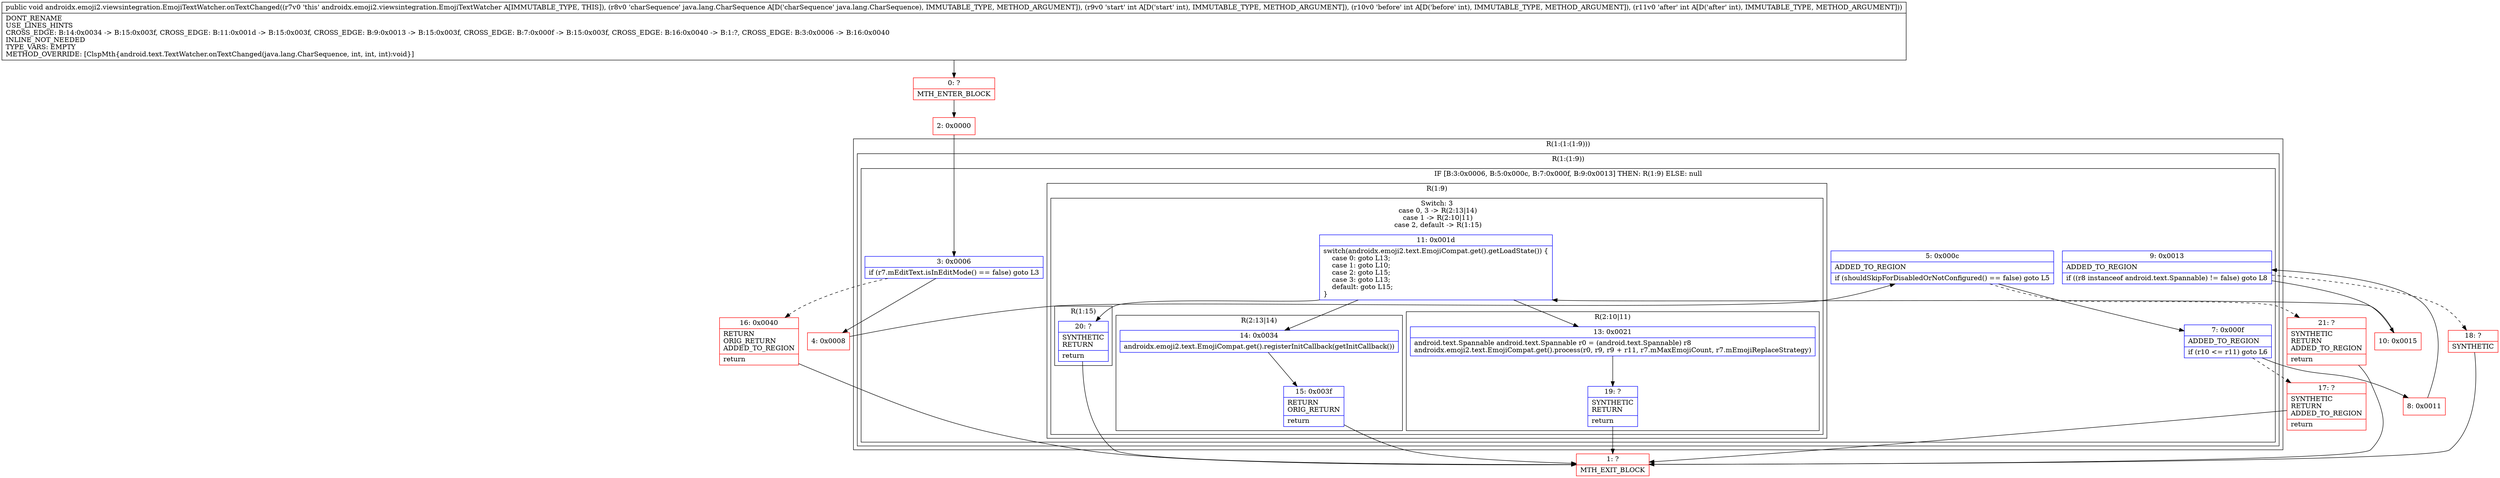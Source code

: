 digraph "CFG forandroidx.emoji2.viewsintegration.EmojiTextWatcher.onTextChanged(Ljava\/lang\/CharSequence;III)V" {
subgraph cluster_Region_1134633951 {
label = "R(1:(1:(1:9)))";
node [shape=record,color=blue];
subgraph cluster_Region_310534428 {
label = "R(1:(1:9))";
node [shape=record,color=blue];
subgraph cluster_IfRegion_1284675778 {
label = "IF [B:3:0x0006, B:5:0x000c, B:7:0x000f, B:9:0x0013] THEN: R(1:9) ELSE: null";
node [shape=record,color=blue];
Node_3 [shape=record,label="{3\:\ 0x0006|if (r7.mEditText.isInEditMode() == false) goto L3\l}"];
Node_5 [shape=record,label="{5\:\ 0x000c|ADDED_TO_REGION\l|if (shouldSkipForDisabledOrNotConfigured() == false) goto L5\l}"];
Node_7 [shape=record,label="{7\:\ 0x000f|ADDED_TO_REGION\l|if (r10 \<= r11) goto L6\l}"];
Node_9 [shape=record,label="{9\:\ 0x0013|ADDED_TO_REGION\l|if ((r8 instanceof android.text.Spannable) != false) goto L8\l}"];
subgraph cluster_Region_1714774257 {
label = "R(1:9)";
node [shape=record,color=blue];
subgraph cluster_SwitchRegion_742393907 {
label = "Switch: 3
 case 0, 3 -> R(2:13|14)
 case 1 -> R(2:10|11)
 case 2, default -> R(1:15)";
node [shape=record,color=blue];
Node_11 [shape=record,label="{11\:\ 0x001d|switch(androidx.emoji2.text.EmojiCompat.get().getLoadState()) \{\l    case 0: goto L13;\l    case 1: goto L10;\l    case 2: goto L15;\l    case 3: goto L13;\l    default: goto L15;\l\}\l}"];
subgraph cluster_Region_759895590 {
label = "R(2:13|14)";
node [shape=record,color=blue];
Node_14 [shape=record,label="{14\:\ 0x0034|androidx.emoji2.text.EmojiCompat.get().registerInitCallback(getInitCallback())\l}"];
Node_15 [shape=record,label="{15\:\ 0x003f|RETURN\lORIG_RETURN\l|return\l}"];
}
subgraph cluster_Region_613511295 {
label = "R(2:10|11)";
node [shape=record,color=blue];
Node_13 [shape=record,label="{13\:\ 0x0021|android.text.Spannable android.text.Spannable r0 = (android.text.Spannable) r8\landroidx.emoji2.text.EmojiCompat.get().process(r0, r9, r9 + r11, r7.mMaxEmojiCount, r7.mEmojiReplaceStrategy)\l}"];
Node_19 [shape=record,label="{19\:\ ?|SYNTHETIC\lRETURN\l|return\l}"];
}
subgraph cluster_Region_1976029125 {
label = "R(1:15)";
node [shape=record,color=blue];
Node_20 [shape=record,label="{20\:\ ?|SYNTHETIC\lRETURN\l|return\l}"];
}
}
}
}
}
}
Node_0 [shape=record,color=red,label="{0\:\ ?|MTH_ENTER_BLOCK\l}"];
Node_2 [shape=record,color=red,label="{2\:\ 0x0000}"];
Node_4 [shape=record,color=red,label="{4\:\ 0x0008}"];
Node_8 [shape=record,color=red,label="{8\:\ 0x0011}"];
Node_10 [shape=record,color=red,label="{10\:\ 0x0015}"];
Node_1 [shape=record,color=red,label="{1\:\ ?|MTH_EXIT_BLOCK\l}"];
Node_18 [shape=record,color=red,label="{18\:\ ?|SYNTHETIC\l}"];
Node_17 [shape=record,color=red,label="{17\:\ ?|SYNTHETIC\lRETURN\lADDED_TO_REGION\l|return\l}"];
Node_21 [shape=record,color=red,label="{21\:\ ?|SYNTHETIC\lRETURN\lADDED_TO_REGION\l|return\l}"];
Node_16 [shape=record,color=red,label="{16\:\ 0x0040|RETURN\lORIG_RETURN\lADDED_TO_REGION\l|return\l}"];
MethodNode[shape=record,label="{public void androidx.emoji2.viewsintegration.EmojiTextWatcher.onTextChanged((r7v0 'this' androidx.emoji2.viewsintegration.EmojiTextWatcher A[IMMUTABLE_TYPE, THIS]), (r8v0 'charSequence' java.lang.CharSequence A[D('charSequence' java.lang.CharSequence), IMMUTABLE_TYPE, METHOD_ARGUMENT]), (r9v0 'start' int A[D('start' int), IMMUTABLE_TYPE, METHOD_ARGUMENT]), (r10v0 'before' int A[D('before' int), IMMUTABLE_TYPE, METHOD_ARGUMENT]), (r11v0 'after' int A[D('after' int), IMMUTABLE_TYPE, METHOD_ARGUMENT]))  | DONT_RENAME\lUSE_LINES_HINTS\lCROSS_EDGE: B:14:0x0034 \-\> B:15:0x003f, CROSS_EDGE: B:11:0x001d \-\> B:15:0x003f, CROSS_EDGE: B:9:0x0013 \-\> B:15:0x003f, CROSS_EDGE: B:7:0x000f \-\> B:15:0x003f, CROSS_EDGE: B:16:0x0040 \-\> B:1:?, CROSS_EDGE: B:3:0x0006 \-\> B:16:0x0040\lINLINE_NOT_NEEDED\lTYPE_VARS: EMPTY\lMETHOD_OVERRIDE: [ClspMth\{android.text.TextWatcher.onTextChanged(java.lang.CharSequence, int, int, int):void\}]\l}"];
MethodNode -> Node_0;Node_3 -> Node_4;
Node_3 -> Node_16[style=dashed];
Node_5 -> Node_7;
Node_5 -> Node_21[style=dashed];
Node_7 -> Node_8;
Node_7 -> Node_17[style=dashed];
Node_9 -> Node_10;
Node_9 -> Node_18[style=dashed];
Node_11 -> Node_13;
Node_11 -> Node_14;
Node_11 -> Node_20;
Node_14 -> Node_15;
Node_15 -> Node_1;
Node_13 -> Node_19;
Node_19 -> Node_1;
Node_20 -> Node_1;
Node_0 -> Node_2;
Node_2 -> Node_3;
Node_4 -> Node_5;
Node_8 -> Node_9;
Node_10 -> Node_11;
Node_18 -> Node_1;
Node_17 -> Node_1;
Node_21 -> Node_1;
Node_16 -> Node_1;
}

